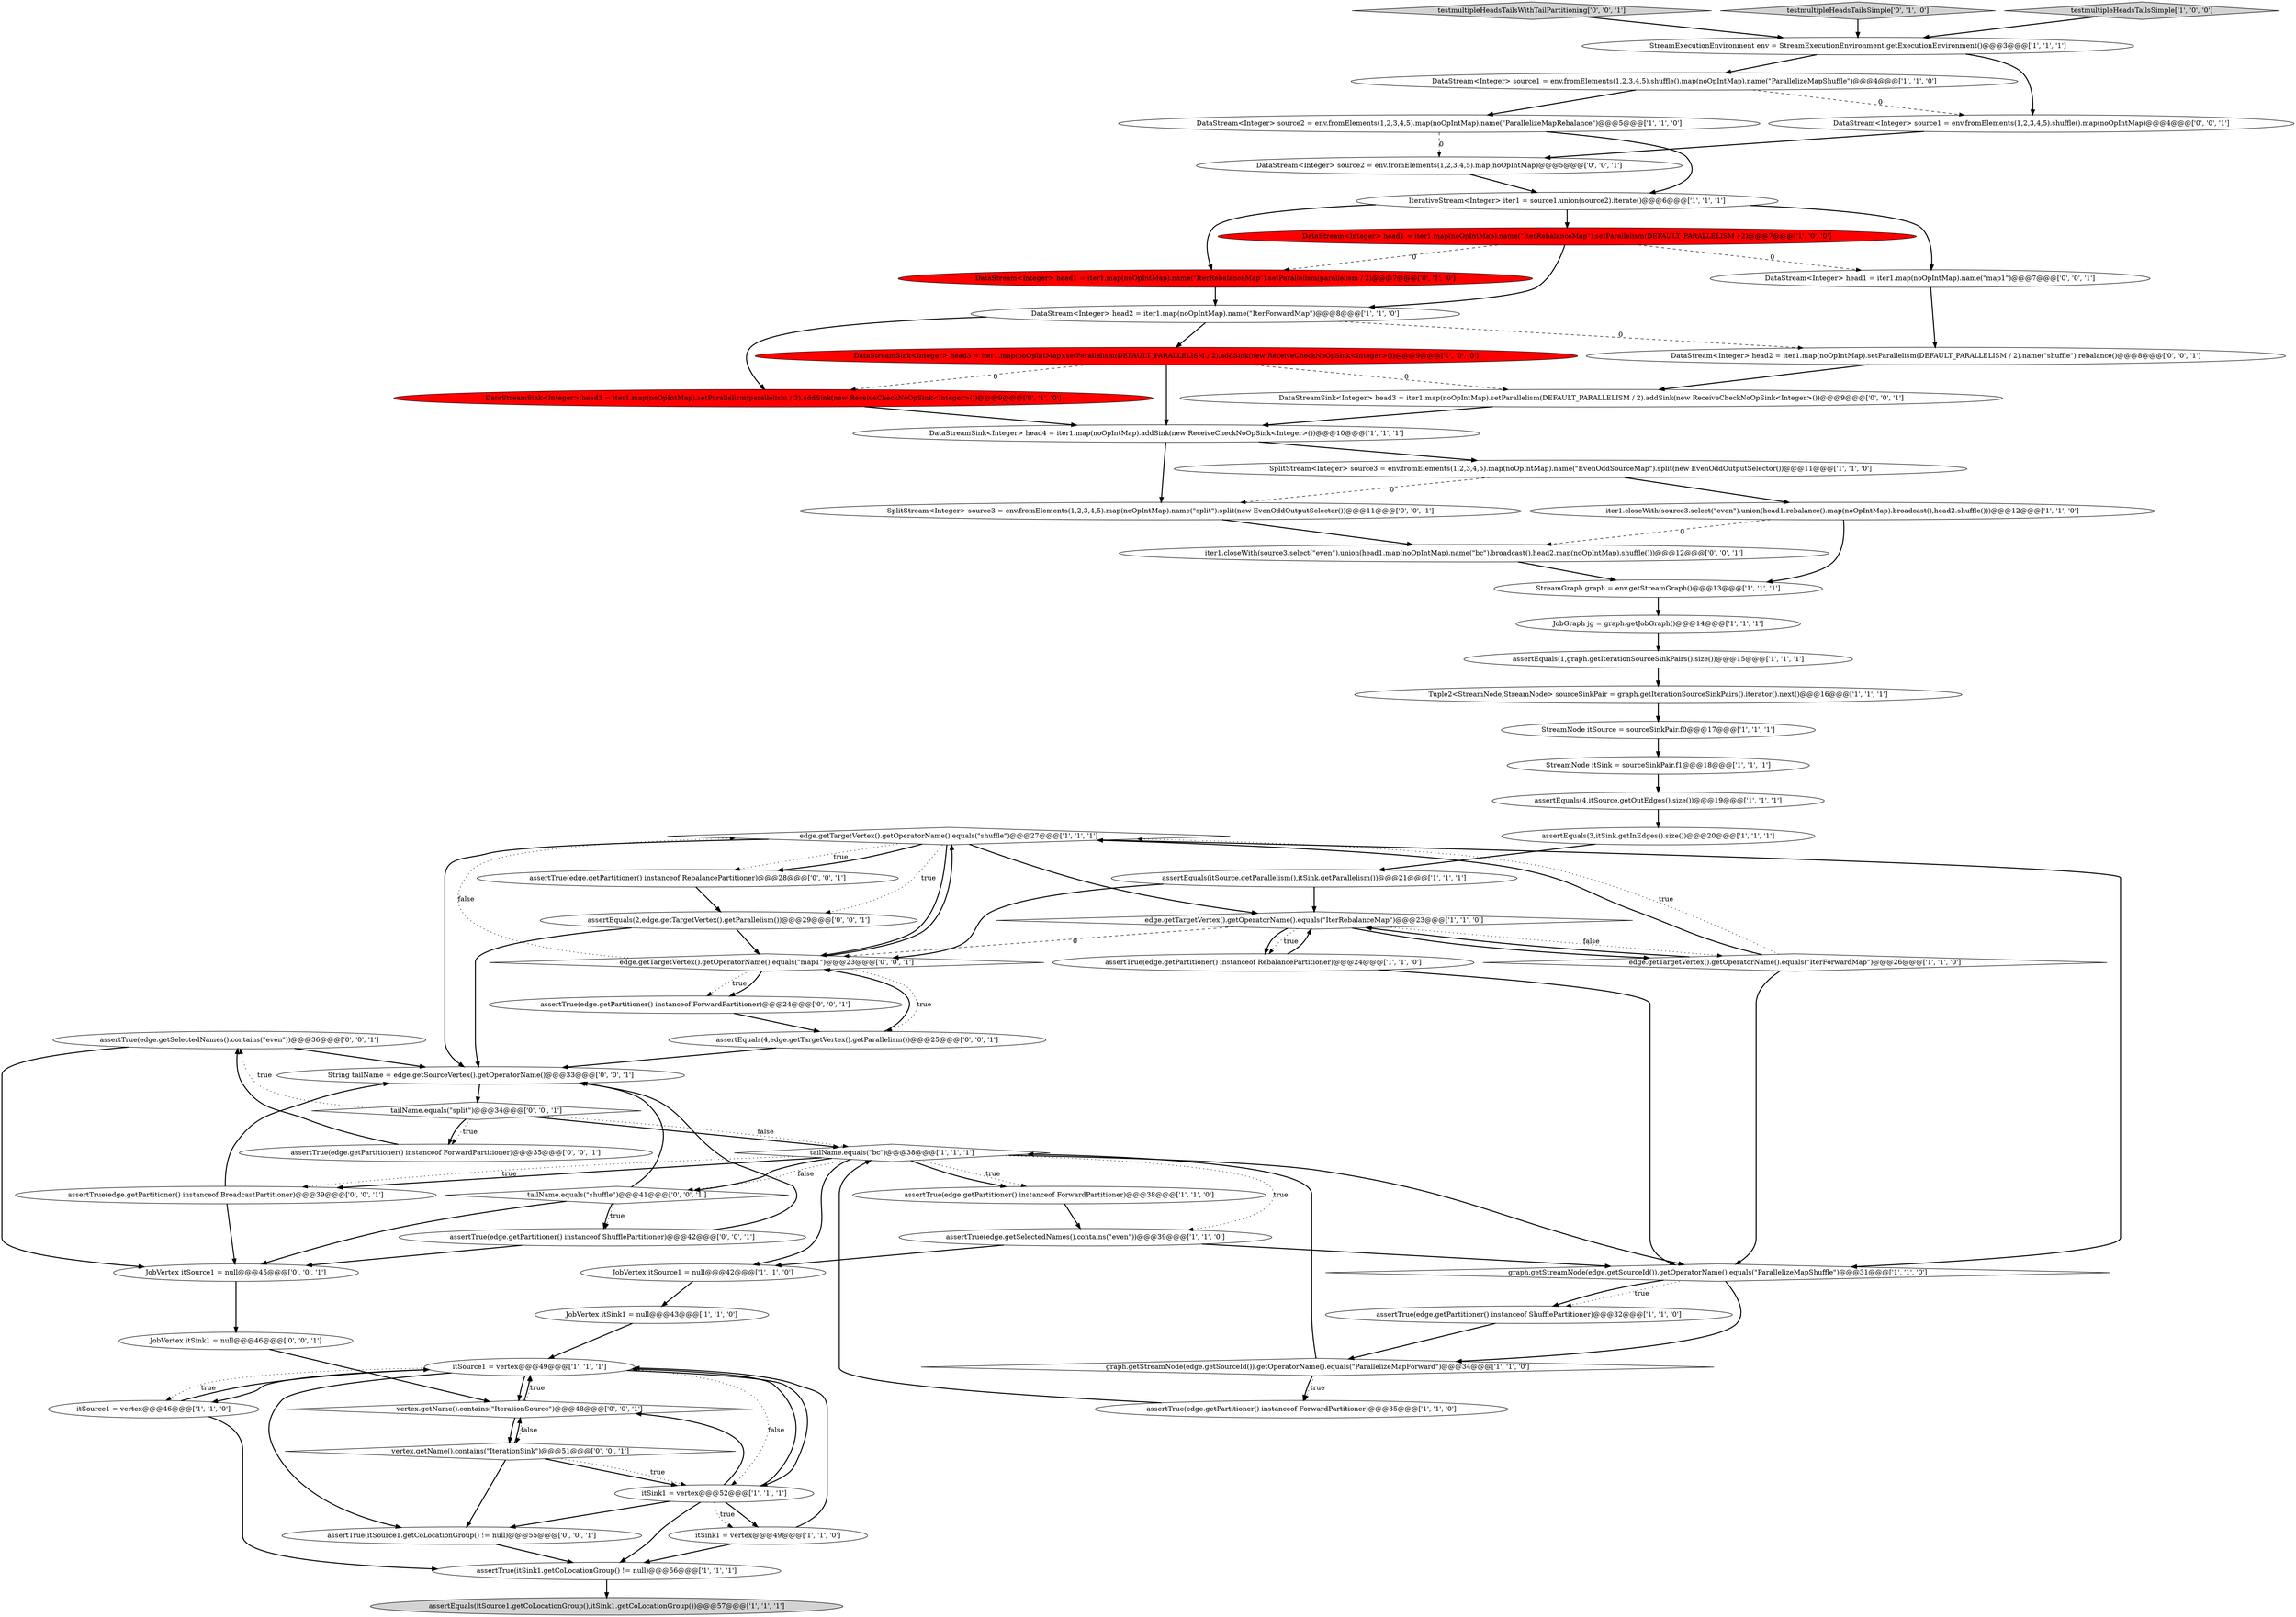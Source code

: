 digraph {
28 [style = filled, label = "JobVertex itSink1 = null@@@43@@@['1', '1', '0']", fillcolor = white, shape = ellipse image = "AAA0AAABBB1BBB"];
52 [style = filled, label = "assertTrue(edge.getPartitioner() instanceof ForwardPartitioner)@@@35@@@['0', '0', '1']", fillcolor = white, shape = ellipse image = "AAA0AAABBB3BBB"];
2 [style = filled, label = "itSink1 = vertex@@@49@@@['1', '1', '0']", fillcolor = white, shape = ellipse image = "AAA0AAABBB1BBB"];
31 [style = filled, label = "StreamExecutionEnvironment env = StreamExecutionEnvironment.getExecutionEnvironment()@@@3@@@['1', '1', '1']", fillcolor = white, shape = ellipse image = "AAA0AAABBB1BBB"];
57 [style = filled, label = "assertEquals(2,edge.getTargetVertex().getParallelism())@@@29@@@['0', '0', '1']", fillcolor = white, shape = ellipse image = "AAA0AAABBB3BBB"];
47 [style = filled, label = "DataStream<Integer> source2 = env.fromElements(1,2,3,4,5).map(noOpIntMap)@@@5@@@['0', '0', '1']", fillcolor = white, shape = ellipse image = "AAA0AAABBB3BBB"];
19 [style = filled, label = "assertEquals(itSource1.getCoLocationGroup(),itSink1.getCoLocationGroup())@@@57@@@['1', '1', '1']", fillcolor = lightgray, shape = ellipse image = "AAA0AAABBB1BBB"];
23 [style = filled, label = "DataStreamSink<Integer> head4 = iter1.map(noOpIntMap).addSink(new ReceiveCheckNoOpSink<Integer>())@@@10@@@['1', '1', '1']", fillcolor = white, shape = ellipse image = "AAA0AAABBB1BBB"];
5 [style = filled, label = "edge.getTargetVertex().getOperatorName().equals(\"shuffle\")@@@27@@@['1', '1', '1']", fillcolor = white, shape = diamond image = "AAA0AAABBB1BBB"];
50 [style = filled, label = "assertTrue(edge.getSelectedNames().contains(\"even\"))@@@36@@@['0', '0', '1']", fillcolor = white, shape = ellipse image = "AAA0AAABBB3BBB"];
59 [style = filled, label = "testmultipleHeadsTailsWithTailPartitioning['0', '0', '1']", fillcolor = lightgray, shape = diamond image = "AAA0AAABBB3BBB"];
62 [style = filled, label = "assertTrue(itSource1.getCoLocationGroup() != null)@@@55@@@['0', '0', '1']", fillcolor = white, shape = ellipse image = "AAA0AAABBB3BBB"];
26 [style = filled, label = "DataStream<Integer> head1 = iter1.map(noOpIntMap).name(\"IterRebalanceMap\").setParallelism(DEFAULT_PARALLELISM / 2)@@@7@@@['1', '0', '0']", fillcolor = red, shape = ellipse image = "AAA1AAABBB1BBB"];
63 [style = filled, label = "JobVertex itSink1 = null@@@46@@@['0', '0', '1']", fillcolor = white, shape = ellipse image = "AAA0AAABBB3BBB"];
10 [style = filled, label = "IterativeStream<Integer> iter1 = source1.union(source2).iterate()@@@6@@@['1', '1', '1']", fillcolor = white, shape = ellipse image = "AAA0AAABBB1BBB"];
24 [style = filled, label = "edge.getTargetVertex().getOperatorName().equals(\"IterRebalanceMap\")@@@23@@@['1', '1', '0']", fillcolor = white, shape = diamond image = "AAA0AAABBB1BBB"];
13 [style = filled, label = "assertTrue(itSink1.getCoLocationGroup() != null)@@@56@@@['1', '1', '1']", fillcolor = white, shape = ellipse image = "AAA0AAABBB1BBB"];
36 [style = filled, label = "assertEquals(itSource.getParallelism(),itSink.getParallelism())@@@21@@@['1', '1', '1']", fillcolor = white, shape = ellipse image = "AAA0AAABBB1BBB"];
53 [style = filled, label = "tailName.equals(\"shuffle\")@@@41@@@['0', '0', '1']", fillcolor = white, shape = diamond image = "AAA0AAABBB3BBB"];
33 [style = filled, label = "graph.getStreamNode(edge.getSourceId()).getOperatorName().equals(\"ParallelizeMapForward\")@@@34@@@['1', '1', '0']", fillcolor = white, shape = diamond image = "AAA0AAABBB1BBB"];
64 [style = filled, label = "vertex.getName().contains(\"IterationSource\")@@@48@@@['0', '0', '1']", fillcolor = white, shape = diamond image = "AAA0AAABBB3BBB"];
65 [style = filled, label = "tailName.equals(\"split\")@@@34@@@['0', '0', '1']", fillcolor = white, shape = diamond image = "AAA0AAABBB3BBB"];
15 [style = filled, label = "StreamNode itSource = sourceSinkPair.f0@@@17@@@['1', '1', '1']", fillcolor = white, shape = ellipse image = "AAA0AAABBB1BBB"];
9 [style = filled, label = "DataStream<Integer> source1 = env.fromElements(1,2,3,4,5).shuffle().map(noOpIntMap).name(\"ParallelizeMapShuffle\")@@@4@@@['1', '1', '0']", fillcolor = white, shape = ellipse image = "AAA0AAABBB1BBB"];
51 [style = filled, label = "assertTrue(edge.getPartitioner() instanceof RebalancePartitioner)@@@28@@@['0', '0', '1']", fillcolor = white, shape = ellipse image = "AAA0AAABBB3BBB"];
3 [style = filled, label = "iter1.closeWith(source3.select(\"even\").union(head1.rebalance().map(noOpIntMap).broadcast(),head2.shuffle()))@@@12@@@['1', '1', '0']", fillcolor = white, shape = ellipse image = "AAA0AAABBB1BBB"];
54 [style = filled, label = "DataStream<Integer> head2 = iter1.map(noOpIntMap).setParallelism(DEFAULT_PARALLELISM / 2).name(\"shuffle\").rebalance()@@@8@@@['0', '0', '1']", fillcolor = white, shape = ellipse image = "AAA0AAABBB3BBB"];
48 [style = filled, label = "JobVertex itSource1 = null@@@45@@@['0', '0', '1']", fillcolor = white, shape = ellipse image = "AAA0AAABBB3BBB"];
55 [style = filled, label = "SplitStream<Integer> source3 = env.fromElements(1,2,3,4,5).map(noOpIntMap).name(\"split\").split(new EvenOddOutputSelector())@@@11@@@['0', '0', '1']", fillcolor = white, shape = ellipse image = "AAA0AAABBB3BBB"];
0 [style = filled, label = "assertEquals(4,itSource.getOutEdges().size())@@@19@@@['1', '1', '1']", fillcolor = white, shape = ellipse image = "AAA0AAABBB1BBB"];
44 [style = filled, label = "assertTrue(edge.getPartitioner() instanceof ForwardPartitioner)@@@24@@@['0', '0', '1']", fillcolor = white, shape = ellipse image = "AAA0AAABBB3BBB"];
49 [style = filled, label = "String tailName = edge.getSourceVertex().getOperatorName()@@@33@@@['0', '0', '1']", fillcolor = white, shape = ellipse image = "AAA0AAABBB3BBB"];
58 [style = filled, label = "DataStream<Integer> source1 = env.fromElements(1,2,3,4,5).shuffle().map(noOpIntMap)@@@4@@@['0', '0', '1']", fillcolor = white, shape = ellipse image = "AAA0AAABBB3BBB"];
56 [style = filled, label = "DataStreamSink<Integer> head3 = iter1.map(noOpIntMap).setParallelism(DEFAULT_PARALLELISM / 2).addSink(new ReceiveCheckNoOpSink<Integer>())@@@9@@@['0', '0', '1']", fillcolor = white, shape = ellipse image = "AAA0AAABBB3BBB"];
66 [style = filled, label = "assertTrue(edge.getPartitioner() instanceof ShufflePartitioner)@@@42@@@['0', '0', '1']", fillcolor = white, shape = ellipse image = "AAA0AAABBB3BBB"];
14 [style = filled, label = "JobGraph jg = graph.getJobGraph()@@@14@@@['1', '1', '1']", fillcolor = white, shape = ellipse image = "AAA0AAABBB1BBB"];
25 [style = filled, label = "DataStream<Integer> head2 = iter1.map(noOpIntMap).name(\"IterForwardMap\")@@@8@@@['1', '1', '0']", fillcolor = white, shape = ellipse image = "AAA0AAABBB1BBB"];
18 [style = filled, label = "graph.getStreamNode(edge.getSourceId()).getOperatorName().equals(\"ParallelizeMapShuffle\")@@@31@@@['1', '1', '0']", fillcolor = white, shape = diamond image = "AAA0AAABBB1BBB"];
38 [style = filled, label = "assertTrue(edge.getPartitioner() instanceof ForwardPartitioner)@@@38@@@['1', '1', '0']", fillcolor = white, shape = ellipse image = "AAA0AAABBB1BBB"];
43 [style = filled, label = "DataStream<Integer> head1 = iter1.map(noOpIntMap).name(\"map1\")@@@7@@@['0', '0', '1']", fillcolor = white, shape = ellipse image = "AAA0AAABBB3BBB"];
46 [style = filled, label = "assertTrue(edge.getPartitioner() instanceof BroadcastPartitioner)@@@39@@@['0', '0', '1']", fillcolor = white, shape = ellipse image = "AAA0AAABBB3BBB"];
60 [style = filled, label = "edge.getTargetVertex().getOperatorName().equals(\"map1\")@@@23@@@['0', '0', '1']", fillcolor = white, shape = diamond image = "AAA0AAABBB3BBB"];
12 [style = filled, label = "itSink1 = vertex@@@52@@@['1', '1', '1']", fillcolor = white, shape = ellipse image = "AAA0AAABBB1BBB"];
61 [style = filled, label = "vertex.getName().contains(\"IterationSink\")@@@51@@@['0', '0', '1']", fillcolor = white, shape = diamond image = "AAA0AAABBB3BBB"];
29 [style = filled, label = "edge.getTargetVertex().getOperatorName().equals(\"IterForwardMap\")@@@26@@@['1', '1', '0']", fillcolor = white, shape = diamond image = "AAA0AAABBB1BBB"];
17 [style = filled, label = "itSource1 = vertex@@@46@@@['1', '1', '0']", fillcolor = white, shape = ellipse image = "AAA0AAABBB1BBB"];
20 [style = filled, label = "assertTrue(edge.getPartitioner() instanceof ShufflePartitioner)@@@32@@@['1', '1', '0']", fillcolor = white, shape = ellipse image = "AAA0AAABBB1BBB"];
6 [style = filled, label = "DataStream<Integer> source2 = env.fromElements(1,2,3,4,5).map(noOpIntMap).name(\"ParallelizeMapRebalance\")@@@5@@@['1', '1', '0']", fillcolor = white, shape = ellipse image = "AAA0AAABBB1BBB"];
8 [style = filled, label = "StreamNode itSink = sourceSinkPair.f1@@@18@@@['1', '1', '1']", fillcolor = white, shape = ellipse image = "AAA0AAABBB1BBB"];
1 [style = filled, label = "assertEquals(3,itSink.getInEdges().size())@@@20@@@['1', '1', '1']", fillcolor = white, shape = ellipse image = "AAA0AAABBB1BBB"];
40 [style = filled, label = "DataStreamSink<Integer> head3 = iter1.map(noOpIntMap).setParallelism(parallelism / 2).addSink(new ReceiveCheckNoOpSink<Integer>())@@@9@@@['0', '1', '0']", fillcolor = red, shape = ellipse image = "AAA1AAABBB2BBB"];
45 [style = filled, label = "iter1.closeWith(source3.select(\"even\").union(head1.map(noOpIntMap).name(\"bc\").broadcast(),head2.map(noOpIntMap).shuffle()))@@@12@@@['0', '0', '1']", fillcolor = white, shape = ellipse image = "AAA0AAABBB3BBB"];
7 [style = filled, label = "tailName.equals(\"bc\")@@@38@@@['1', '1', '1']", fillcolor = white, shape = diamond image = "AAA0AAABBB1BBB"];
39 [style = filled, label = "testmultipleHeadsTailsSimple['0', '1', '0']", fillcolor = lightgray, shape = diamond image = "AAA0AAABBB2BBB"];
21 [style = filled, label = "StreamGraph graph = env.getStreamGraph()@@@13@@@['1', '1', '1']", fillcolor = white, shape = ellipse image = "AAA0AAABBB1BBB"];
22 [style = filled, label = "itSource1 = vertex@@@49@@@['1', '1', '1']", fillcolor = white, shape = ellipse image = "AAA0AAABBB1BBB"];
41 [style = filled, label = "DataStream<Integer> head1 = iter1.map(noOpIntMap).name(\"IterRebalanceMap\").setParallelism(parallelism / 2)@@@7@@@['0', '1', '0']", fillcolor = red, shape = ellipse image = "AAA1AAABBB2BBB"];
4 [style = filled, label = "assertTrue(edge.getPartitioner() instanceof ForwardPartitioner)@@@35@@@['1', '1', '0']", fillcolor = white, shape = ellipse image = "AAA0AAABBB1BBB"];
32 [style = filled, label = "assertEquals(1,graph.getIterationSourceSinkPairs().size())@@@15@@@['1', '1', '1']", fillcolor = white, shape = ellipse image = "AAA0AAABBB1BBB"];
27 [style = filled, label = "Tuple2<StreamNode,StreamNode> sourceSinkPair = graph.getIterationSourceSinkPairs().iterator().next()@@@16@@@['1', '1', '1']", fillcolor = white, shape = ellipse image = "AAA0AAABBB1BBB"];
42 [style = filled, label = "assertEquals(4,edge.getTargetVertex().getParallelism())@@@25@@@['0', '0', '1']", fillcolor = white, shape = ellipse image = "AAA0AAABBB3BBB"];
16 [style = filled, label = "testmultipleHeadsTailsSimple['1', '0', '0']", fillcolor = lightgray, shape = diamond image = "AAA0AAABBB1BBB"];
37 [style = filled, label = "assertTrue(edge.getPartitioner() instanceof RebalancePartitioner)@@@24@@@['1', '1', '0']", fillcolor = white, shape = ellipse image = "AAA0AAABBB1BBB"];
30 [style = filled, label = "assertTrue(edge.getSelectedNames().contains(\"even\"))@@@39@@@['1', '1', '0']", fillcolor = white, shape = ellipse image = "AAA0AAABBB1BBB"];
34 [style = filled, label = "JobVertex itSource1 = null@@@42@@@['1', '1', '0']", fillcolor = white, shape = ellipse image = "AAA0AAABBB1BBB"];
35 [style = filled, label = "SplitStream<Integer> source3 = env.fromElements(1,2,3,4,5).map(noOpIntMap).name(\"EvenOddSourceMap\").split(new EvenOddOutputSelector())@@@11@@@['1', '1', '0']", fillcolor = white, shape = ellipse image = "AAA0AAABBB1BBB"];
11 [style = filled, label = "DataStreamSink<Integer> head3 = iter1.map(noOpIntMap).setParallelism(DEFAULT_PARALLELISM / 2).addSink(new ReceiveCheckNoOpSink<Integer>())@@@9@@@['1', '0', '0']", fillcolor = red, shape = ellipse image = "AAA1AAABBB1BBB"];
54->56 [style = bold, label=""];
62->13 [style = bold, label=""];
29->5 [style = bold, label=""];
11->40 [style = dashed, label="0"];
31->9 [style = bold, label=""];
29->5 [style = dotted, label="true"];
5->57 [style = dotted, label="true"];
59->31 [style = bold, label=""];
42->60 [style = bold, label=""];
47->10 [style = bold, label=""];
61->12 [style = bold, label=""];
18->20 [style = dotted, label="true"];
10->41 [style = bold, label=""];
46->48 [style = bold, label=""];
30->18 [style = bold, label=""];
26->43 [style = dashed, label="0"];
27->15 [style = bold, label=""];
40->23 [style = bold, label=""];
61->64 [style = bold, label=""];
9->6 [style = bold, label=""];
29->18 [style = bold, label=""];
8->0 [style = bold, label=""];
12->2 [style = bold, label=""];
60->5 [style = dotted, label="false"];
38->30 [style = bold, label=""];
5->49 [style = bold, label=""];
36->24 [style = bold, label=""];
65->7 [style = bold, label=""];
39->31 [style = bold, label=""];
60->44 [style = dotted, label="true"];
65->52 [style = dotted, label="true"];
65->50 [style = dotted, label="true"];
12->22 [style = bold, label=""];
22->64 [style = bold, label=""];
25->40 [style = bold, label=""];
53->48 [style = bold, label=""];
24->29 [style = dotted, label="false"];
6->47 [style = dashed, label="0"];
33->7 [style = bold, label=""];
24->60 [style = dashed, label="0"];
33->4 [style = dotted, label="true"];
64->22 [style = dotted, label="true"];
7->46 [style = bold, label=""];
53->66 [style = dotted, label="true"];
7->53 [style = dotted, label="false"];
64->22 [style = bold, label=""];
12->2 [style = dotted, label="true"];
57->60 [style = bold, label=""];
10->26 [style = bold, label=""];
30->34 [style = bold, label=""];
50->49 [style = bold, label=""];
65->7 [style = dotted, label="false"];
60->42 [style = dotted, label="true"];
66->48 [style = bold, label=""];
23->35 [style = bold, label=""];
18->20 [style = bold, label=""];
64->61 [style = dotted, label="false"];
7->46 [style = dotted, label="true"];
56->23 [style = bold, label=""];
22->17 [style = bold, label=""];
45->21 [style = bold, label=""];
22->12 [style = dotted, label="false"];
66->49 [style = bold, label=""];
60->44 [style = bold, label=""];
44->42 [style = bold, label=""];
35->55 [style = dashed, label="0"];
37->24 [style = bold, label=""];
35->3 [style = bold, label=""];
10->43 [style = bold, label=""];
12->62 [style = bold, label=""];
33->4 [style = bold, label=""];
18->33 [style = bold, label=""];
32->27 [style = bold, label=""];
49->65 [style = bold, label=""];
5->18 [style = bold, label=""];
50->48 [style = bold, label=""];
4->7 [style = bold, label=""];
26->41 [style = dashed, label="0"];
60->5 [style = bold, label=""];
34->28 [style = bold, label=""];
12->13 [style = bold, label=""];
13->19 [style = bold, label=""];
65->52 [style = bold, label=""];
0->1 [style = bold, label=""];
5->24 [style = bold, label=""];
6->10 [style = bold, label=""];
16->31 [style = bold, label=""];
36->60 [style = bold, label=""];
3->45 [style = dashed, label="0"];
7->18 [style = bold, label=""];
3->21 [style = bold, label=""];
52->50 [style = bold, label=""];
64->61 [style = bold, label=""];
17->13 [style = bold, label=""];
51->57 [style = bold, label=""];
14->32 [style = bold, label=""];
43->54 [style = bold, label=""];
15->8 [style = bold, label=""];
28->22 [style = bold, label=""];
61->62 [style = bold, label=""];
21->14 [style = bold, label=""];
5->51 [style = dotted, label="true"];
61->12 [style = dotted, label="true"];
31->58 [style = bold, label=""];
5->51 [style = bold, label=""];
11->56 [style = dashed, label="0"];
25->54 [style = dashed, label="0"];
5->60 [style = bold, label=""];
63->64 [style = bold, label=""];
26->25 [style = bold, label=""];
46->49 [style = bold, label=""];
24->29 [style = bold, label=""];
17->22 [style = bold, label=""];
1->36 [style = bold, label=""];
7->38 [style = dotted, label="true"];
20->33 [style = bold, label=""];
2->13 [style = bold, label=""];
53->49 [style = bold, label=""];
7->38 [style = bold, label=""];
58->47 [style = bold, label=""];
7->34 [style = bold, label=""];
22->62 [style = bold, label=""];
25->11 [style = bold, label=""];
22->12 [style = bold, label=""];
53->66 [style = bold, label=""];
24->37 [style = bold, label=""];
12->64 [style = bold, label=""];
24->37 [style = dotted, label="true"];
9->58 [style = dashed, label="0"];
37->18 [style = bold, label=""];
48->63 [style = bold, label=""];
42->49 [style = bold, label=""];
57->49 [style = bold, label=""];
22->17 [style = dotted, label="true"];
41->25 [style = bold, label=""];
2->22 [style = bold, label=""];
7->30 [style = dotted, label="true"];
29->24 [style = bold, label=""];
11->23 [style = bold, label=""];
55->45 [style = bold, label=""];
7->53 [style = bold, label=""];
23->55 [style = bold, label=""];
}
